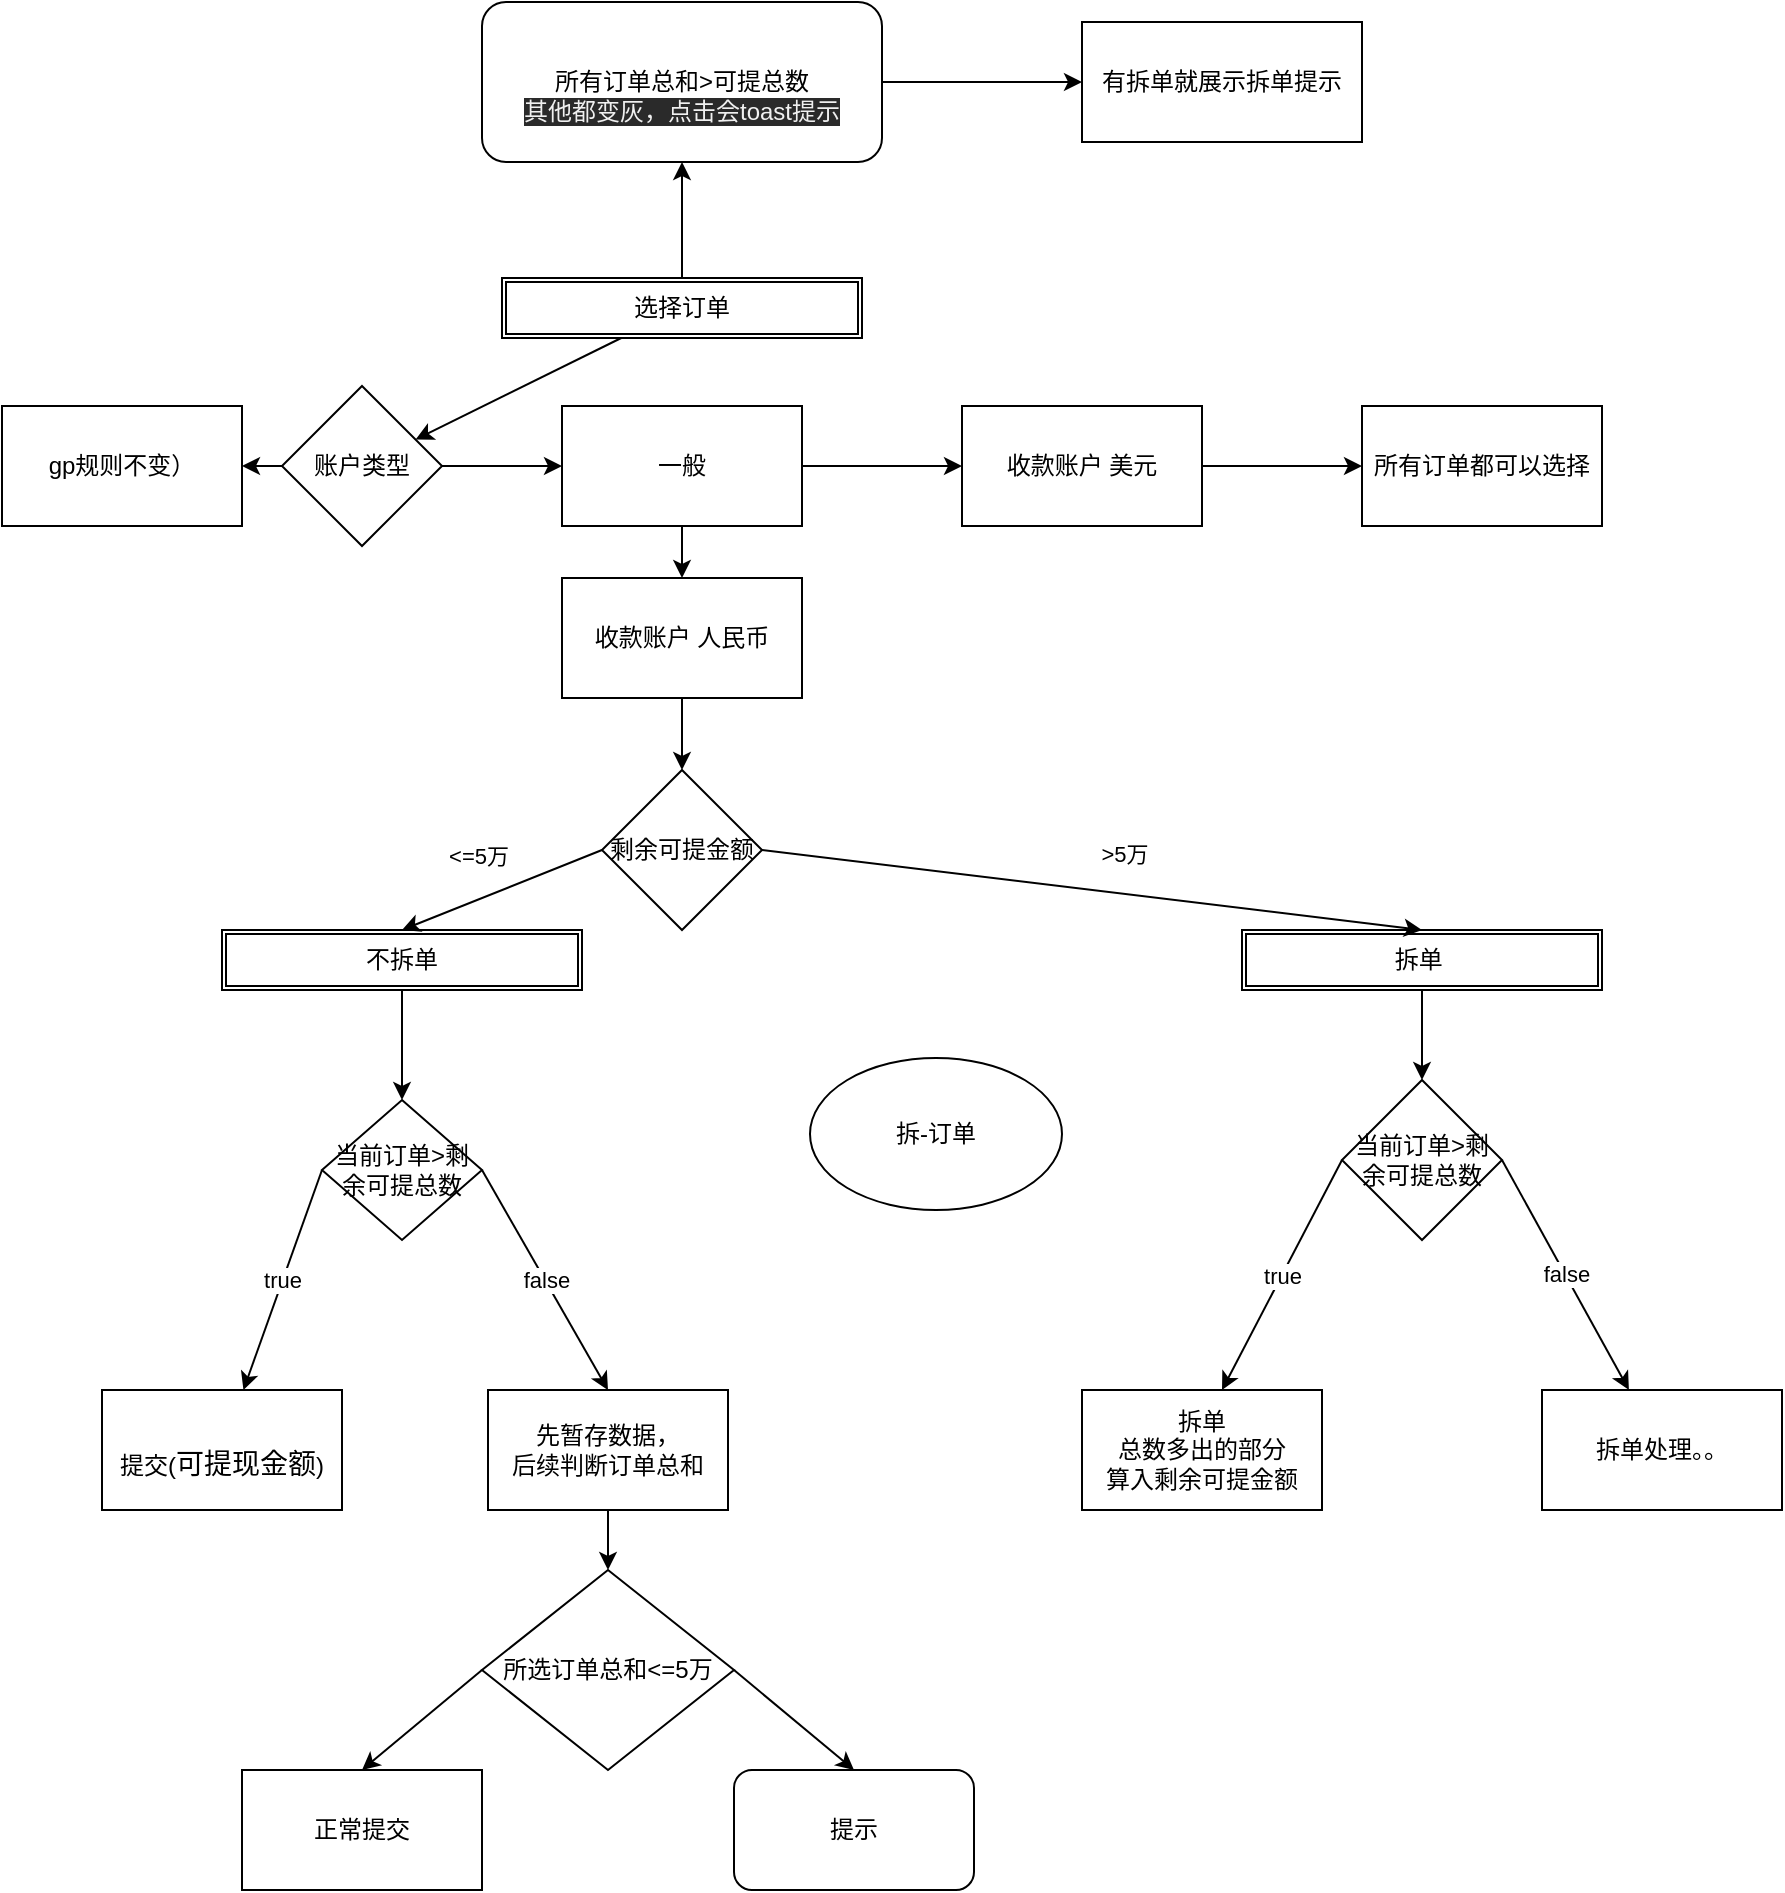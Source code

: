 <mxfile>
    <diagram id="mMIJ_MrCaKv2Q2n8QAm1" name="第 1 页">
        <mxGraphModel dx="2487" dy="473" grid="1" gridSize="32" guides="1" tooltips="1" connect="1" arrows="1" fold="1" page="1" pageScale="1" pageWidth="1390" pageHeight="980" background="none" math="0" shadow="0">
            <root>
                <mxCell id="0"/>
                <mxCell id="1" parent="0"/>
                <mxCell id="13" style="edgeStyle=none;html=1;exitX=0.5;exitY=0;exitDx=0;exitDy=0;entryX=0.5;entryY=0;entryDx=0;entryDy=0;rounded=0;" parent="1" source="12" target="12" edge="1">
                    <mxGeometry relative="1" as="geometry"/>
                </mxCell>
                <mxCell id="64" style="edgeStyle=none;html=1;exitX=0.5;exitY=0;exitDx=0;exitDy=0;entryX=0.5;entryY=1;entryDx=0;entryDy=0;" parent="1" source="8" target="41" edge="1">
                    <mxGeometry relative="1" as="geometry"/>
                </mxCell>
                <mxCell id="70" value="" style="edgeStyle=none;html=1;" parent="1" source="8" target="69" edge="1">
                    <mxGeometry relative="1" as="geometry"/>
                </mxCell>
                <mxCell id="8" value="选择订单" style="shape=ext;double=1;rounded=0;whiteSpace=wrap;html=1;" parent="1" vertex="1">
                    <mxGeometry x="230" y="170" width="180" height="30" as="geometry"/>
                </mxCell>
                <mxCell id="27" style="edgeStyle=none;html=1;exitX=0.5;exitY=1;exitDx=0;exitDy=0;" parent="1" source="11" target="25" edge="1">
                    <mxGeometry relative="1" as="geometry"/>
                </mxCell>
                <mxCell id="11" value="拆单&amp;nbsp;" style="shape=ext;double=1;rounded=0;whiteSpace=wrap;html=1;" parent="1" vertex="1">
                    <mxGeometry x="600" y="496" width="180" height="30" as="geometry"/>
                </mxCell>
                <mxCell id="26" style="edgeStyle=none;html=1;exitX=0.5;exitY=1;exitDx=0;exitDy=0;entryX=0.5;entryY=0;entryDx=0;entryDy=0;" parent="1" source="12" target="23" edge="1">
                    <mxGeometry relative="1" as="geometry"/>
                </mxCell>
                <mxCell id="12" value="不拆单" style="shape=ext;double=1;rounded=0;whiteSpace=wrap;html=1;" parent="1" vertex="1">
                    <mxGeometry x="90" y="496" width="180" height="30" as="geometry"/>
                </mxCell>
                <mxCell id="20" value="&amp;lt;=5万" style="edgeStyle=none;html=1;exitX=0;exitY=0.5;exitDx=0;exitDy=0;entryX=0.5;entryY=0;entryDx=0;entryDy=0;rounded=0;" parent="1" source="18" target="12" edge="1">
                    <mxGeometry x="0.083" y="-20" relative="1" as="geometry">
                        <mxPoint as="offset"/>
                    </mxGeometry>
                </mxCell>
                <mxCell id="21" value="&amp;gt;5万" style="edgeStyle=none;html=1;exitX=1;exitY=0.5;exitDx=0;exitDy=0;entryX=0.5;entryY=0;entryDx=0;entryDy=0;rounded=0;" parent="1" source="18" target="11" edge="1">
                    <mxGeometry x="0.083" y="20" relative="1" as="geometry">
                        <mxPoint as="offset"/>
                    </mxGeometry>
                </mxCell>
                <mxCell id="18" value="剩余可提金额" style="rhombus;whiteSpace=wrap;html=1;rounded=0;" parent="1" vertex="1">
                    <mxGeometry x="280" y="416" width="80" height="80" as="geometry"/>
                </mxCell>
                <mxCell id="29" value="true" style="edgeStyle=none;html=1;" parent="1" source="23" target="28" edge="1">
                    <mxGeometry relative="1" as="geometry">
                        <Array as="points">
                            <mxPoint x="140" y="616"/>
                        </Array>
                    </mxGeometry>
                </mxCell>
                <mxCell id="54" value="false" style="edgeStyle=none;html=1;exitX=1;exitY=0.5;exitDx=0;exitDy=0;entryX=0.5;entryY=0;entryDx=0;entryDy=0;" parent="1" source="23" target="51" edge="1">
                    <mxGeometry relative="1" as="geometry"/>
                </mxCell>
                <mxCell id="23" value="当前订单&amp;gt;剩余可提总数" style="rhombus;whiteSpace=wrap;html=1;rounded=0;" parent="1" vertex="1">
                    <mxGeometry x="140" y="581" width="80" height="70" as="geometry"/>
                </mxCell>
                <mxCell id="35" value="false&lt;br&gt;" style="edgeStyle=none;html=1;exitX=1;exitY=0.5;exitDx=0;exitDy=0;" parent="1" source="25" target="34" edge="1">
                    <mxGeometry relative="1" as="geometry">
                        <Array as="points"/>
                    </mxGeometry>
                </mxCell>
                <mxCell id="38" value="true" style="edgeStyle=none;html=1;exitX=0;exitY=0.5;exitDx=0;exitDy=0;" parent="1" source="25" edge="1">
                    <mxGeometry relative="1" as="geometry">
                        <mxPoint x="590" y="726" as="targetPoint"/>
                    </mxGeometry>
                </mxCell>
                <mxCell id="25" value="当前订单&amp;gt;剩余可提总数" style="rhombus;whiteSpace=wrap;html=1;rounded=0;" parent="1" vertex="1">
                    <mxGeometry x="650" y="571" width="80" height="80" as="geometry"/>
                </mxCell>
                <mxCell id="28" value="&lt;br&gt;提交(&lt;span style=&quot;font-size: 10.5pt&quot;&gt;可提现金额&lt;/span&gt;&lt;span&gt;)&lt;/span&gt;" style="whiteSpace=wrap;html=1;rounded=0;" parent="1" vertex="1">
                    <mxGeometry x="30" y="726" width="120" height="60" as="geometry"/>
                </mxCell>
                <mxCell id="30" value="拆单&lt;br&gt;总数多出的部分&lt;br&gt;算入剩余可提金额" style="whiteSpace=wrap;html=1;rounded=0;" parent="1" vertex="1">
                    <mxGeometry x="520" y="726" width="120" height="60" as="geometry"/>
                </mxCell>
                <mxCell id="32" value="正常提交" style="whiteSpace=wrap;html=1;rounded=0;" parent="1" vertex="1">
                    <mxGeometry x="100" y="916" width="120" height="60" as="geometry"/>
                </mxCell>
                <mxCell id="34" value="拆单处理。。" style="whiteSpace=wrap;html=1;rounded=0;" parent="1" vertex="1">
                    <mxGeometry x="750" y="726" width="120" height="60" as="geometry"/>
                </mxCell>
                <mxCell id="40" value="拆-订单" style="ellipse;whiteSpace=wrap;html=1;" parent="1" vertex="1">
                    <mxGeometry x="384" y="560" width="126" height="76" as="geometry"/>
                </mxCell>
                <mxCell id="60" style="edgeStyle=none;html=1;exitX=1;exitY=0.5;exitDx=0;exitDy=0;entryX=0;entryY=0.5;entryDx=0;entryDy=0;" parent="1" source="41" target="56" edge="1">
                    <mxGeometry relative="1" as="geometry"/>
                </mxCell>
                <mxCell id="41" value="&lt;br&gt;所有订单总和&amp;gt;可提总数&lt;br&gt;&lt;span style=&quot;color: rgb(240 , 240 , 240) ; font-family: &amp;#34;helvetica&amp;#34; ; font-size: 12px ; font-style: normal ; font-weight: 400 ; letter-spacing: normal ; text-align: center ; text-indent: 0px ; text-transform: none ; word-spacing: 0px ; background-color: rgb(42 , 42 , 42) ; display: inline ; float: none&quot;&gt;其他都变灰，点击会toast提示&lt;/span&gt;&lt;br&gt;" style="rounded=1;whiteSpace=wrap;html=1;" parent="1" vertex="1">
                    <mxGeometry x="220" y="32" width="200" height="80" as="geometry"/>
                </mxCell>
                <mxCell id="47" style="edgeStyle=none;html=1;exitX=0;exitY=0.5;exitDx=0;exitDy=0;entryX=0.5;entryY=0;entryDx=0;entryDy=0;" parent="1" source="46" target="32" edge="1">
                    <mxGeometry relative="1" as="geometry"/>
                </mxCell>
                <mxCell id="50" style="edgeStyle=none;html=1;exitX=1;exitY=0.5;exitDx=0;exitDy=0;entryX=0.5;entryY=0;entryDx=0;entryDy=0;" parent="1" source="46" target="48" edge="1">
                    <mxGeometry relative="1" as="geometry"/>
                </mxCell>
                <mxCell id="46" value="&lt;span&gt;所选订单总和&amp;lt;=5万&lt;/span&gt;" style="rhombus;whiteSpace=wrap;html=1;" parent="1" vertex="1">
                    <mxGeometry x="220" y="816" width="126" height="100" as="geometry"/>
                </mxCell>
                <mxCell id="48" value="提示" style="rounded=1;whiteSpace=wrap;html=1;" parent="1" vertex="1">
                    <mxGeometry x="346" y="916" width="120" height="60" as="geometry"/>
                </mxCell>
                <mxCell id="55" style="edgeStyle=none;html=1;exitX=0.5;exitY=1;exitDx=0;exitDy=0;entryX=0.5;entryY=0;entryDx=0;entryDy=0;" parent="1" source="51" target="46" edge="1">
                    <mxGeometry relative="1" as="geometry"/>
                </mxCell>
                <mxCell id="51" value="先暂存数据，&lt;br&gt;后续判断订单总和" style="whiteSpace=wrap;html=1;rounded=0;" parent="1" vertex="1">
                    <mxGeometry x="223" y="726" width="120" height="60" as="geometry"/>
                </mxCell>
                <mxCell id="56" value="有拆单就展示拆单提示" style="whiteSpace=wrap;html=1;" parent="1" vertex="1">
                    <mxGeometry x="520" y="42" width="140" height="60" as="geometry"/>
                </mxCell>
                <mxCell id="76" value="" style="edgeStyle=none;html=1;" parent="1" source="69" target="75" edge="1">
                    <mxGeometry relative="1" as="geometry"/>
                </mxCell>
                <mxCell id="77" style="edgeStyle=none;html=1;exitX=1;exitY=0.5;exitDx=0;exitDy=0;entryX=0;entryY=0.5;entryDx=0;entryDy=0;" parent="1" source="69" target="72" edge="1">
                    <mxGeometry relative="1" as="geometry"/>
                </mxCell>
                <mxCell id="69" value="账户类型" style="rhombus;whiteSpace=wrap;html=1;rounded=0;" parent="1" vertex="1">
                    <mxGeometry x="120" y="224" width="80" height="80" as="geometry"/>
                </mxCell>
                <mxCell id="79" value="" style="edgeStyle=none;html=1;" parent="1" source="72" target="78" edge="1">
                    <mxGeometry relative="1" as="geometry"/>
                </mxCell>
                <mxCell id="82" value="" style="edgeStyle=none;html=1;" parent="1" source="72" target="81" edge="1">
                    <mxGeometry relative="1" as="geometry"/>
                </mxCell>
                <mxCell id="72" value="一般" style="rounded=0;whiteSpace=wrap;html=1;" parent="1" vertex="1">
                    <mxGeometry x="260" y="234" width="120" height="60" as="geometry"/>
                </mxCell>
                <mxCell id="75" value="gp规则不变）" style="whiteSpace=wrap;html=1;rounded=0;" parent="1" vertex="1">
                    <mxGeometry x="-20" y="234" width="120" height="60" as="geometry"/>
                </mxCell>
                <mxCell id="80" style="edgeStyle=none;html=1;exitX=0.5;exitY=1;exitDx=0;exitDy=0;entryX=0.5;entryY=0;entryDx=0;entryDy=0;" parent="1" source="78" target="18" edge="1">
                    <mxGeometry relative="1" as="geometry"/>
                </mxCell>
                <mxCell id="78" value="收款账户 人民币" style="whiteSpace=wrap;html=1;rounded=0;" parent="1" vertex="1">
                    <mxGeometry x="260" y="320" width="120" height="60" as="geometry"/>
                </mxCell>
                <mxCell id="84" value="" style="edgeStyle=none;html=1;" parent="1" source="81" target="83" edge="1">
                    <mxGeometry relative="1" as="geometry"/>
                </mxCell>
                <mxCell id="81" value="收款账户 美元" style="whiteSpace=wrap;html=1;rounded=0;" parent="1" vertex="1">
                    <mxGeometry x="460" y="234" width="120" height="60" as="geometry"/>
                </mxCell>
                <mxCell id="83" value="所有订单都可以选择" style="whiteSpace=wrap;html=1;rounded=0;" parent="1" vertex="1">
                    <mxGeometry x="660" y="234" width="120" height="60" as="geometry"/>
                </mxCell>
            </root>
        </mxGraphModel>
    </diagram>
    <diagram id="BMhvzM6mDMTrRqKK5bTM" name="第 2 页">
        <mxGraphModel dx="884" dy="447" grid="1" gridSize="10" guides="1" tooltips="1" connect="1" arrows="1" fold="1" page="1" pageScale="1" pageWidth="1169" pageHeight="827" math="0" shadow="0">
            <root>
                <mxCell id="I6x1hvaPar0gvJsY4km8-0"/>
                <mxCell id="I6x1hvaPar0gvJsY4km8-1" parent="I6x1hvaPar0gvJsY4km8-0"/>
            </root>
        </mxGraphModel>
    </diagram>
</mxfile>